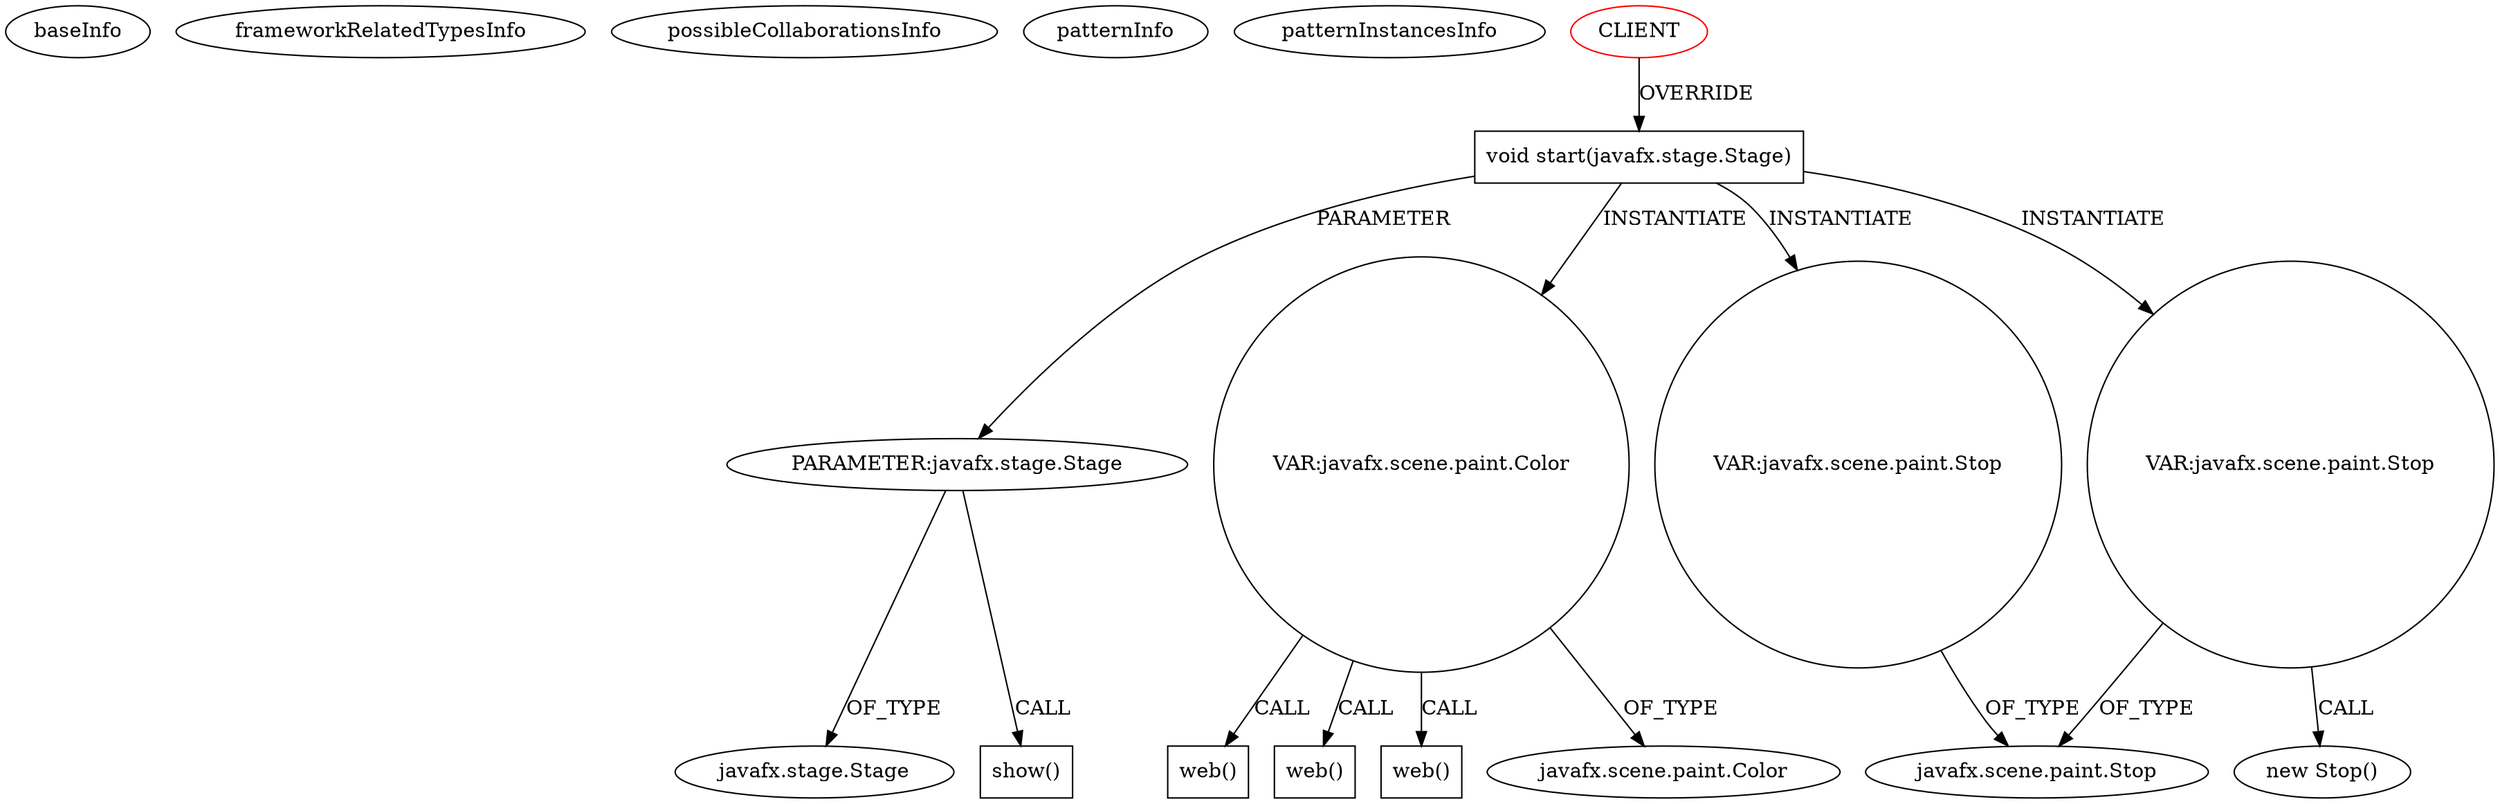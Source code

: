 digraph {
baseInfo[graphId=4135,category="pattern",isAnonymous=false,possibleRelation=false]
frameworkRelatedTypesInfo[]
possibleCollaborationsInfo[]
patternInfo[frequency=4.0,patternRootClient=0]
patternInstancesInfo[0="ChrisWongAtCUHK-JavaFX~/ChrisWongAtCUHK-JavaFX/JavaFX-master/ColorfulCircles/src/colorfulcircles/ColorfulCircles.java~ColorfulCircles~225",1="santi-gonzalez-javafx-tutos~/santi-gonzalez-javafx-tutos/javafx-tutos-master/JavaFXColorfulCircles/src/cat/santi/javafx/tuto4/ColorfulCircles.java~ColorfulCircles~4092",2="soonzsoonz-QuickFoot~/soonzsoonz-QuickFoot/QuickFoot-master/src/application/AudioConfigMain.java~AudioConfigMain~4245",3="emag-javafx-practice~/emag-javafx-practice/javafx-practice-master/animation/src/main/java/org/emamotor/javafx/animation/ColorfulCircles.java~ColorfulCircles~2619"]
69[label="javafx.scene.paint.Stop",vertexType="FRAMEWORK_CLASS_TYPE",isFrameworkType=false]
74[label="VAR:javafx.scene.paint.Stop",vertexType="VARIABLE_EXPRESION",isFrameworkType=false,shape=circle]
10[label="void start(javafx.stage.Stage)",vertexType="OVERRIDING_METHOD_DECLARATION",isFrameworkType=false,shape=box]
0[label="CLIENT",vertexType="ROOT_CLIENT_CLASS_DECLARATION",isFrameworkType=false,color=red]
11[label="PARAMETER:javafx.stage.Stage",vertexType="PARAMETER_DECLARATION",isFrameworkType=false]
148[label="show()",vertexType="INSIDE_CALL",isFrameworkType=false,shape=box]
70[label="VAR:javafx.scene.paint.Color",vertexType="VARIABLE_EXPRESION",isFrameworkType=false,shape=circle]
72[label="javafx.scene.paint.Color",vertexType="FRAMEWORK_CLASS_TYPE",isFrameworkType=false]
77[label="web()",vertexType="INSIDE_CALL",isFrameworkType=false,shape=box]
100[label="web()",vertexType="INSIDE_CALL",isFrameworkType=false,shape=box]
71[label="web()",vertexType="INSIDE_CALL",isFrameworkType=false,shape=box]
12[label="javafx.stage.Stage",vertexType="FRAMEWORK_CLASS_TYPE",isFrameworkType=false]
68[label="VAR:javafx.scene.paint.Stop",vertexType="VARIABLE_EXPRESION",isFrameworkType=false,shape=circle]
67[label="new Stop()",vertexType="CONSTRUCTOR_CALL",isFrameworkType=false]
10->70[label="INSTANTIATE"]
70->77[label="CALL"]
70->100[label="CALL"]
70->72[label="OF_TYPE"]
70->71[label="CALL"]
74->69[label="OF_TYPE"]
10->68[label="INSTANTIATE"]
68->67[label="CALL"]
11->12[label="OF_TYPE"]
68->69[label="OF_TYPE"]
10->74[label="INSTANTIATE"]
0->10[label="OVERRIDE"]
11->148[label="CALL"]
10->11[label="PARAMETER"]
}
